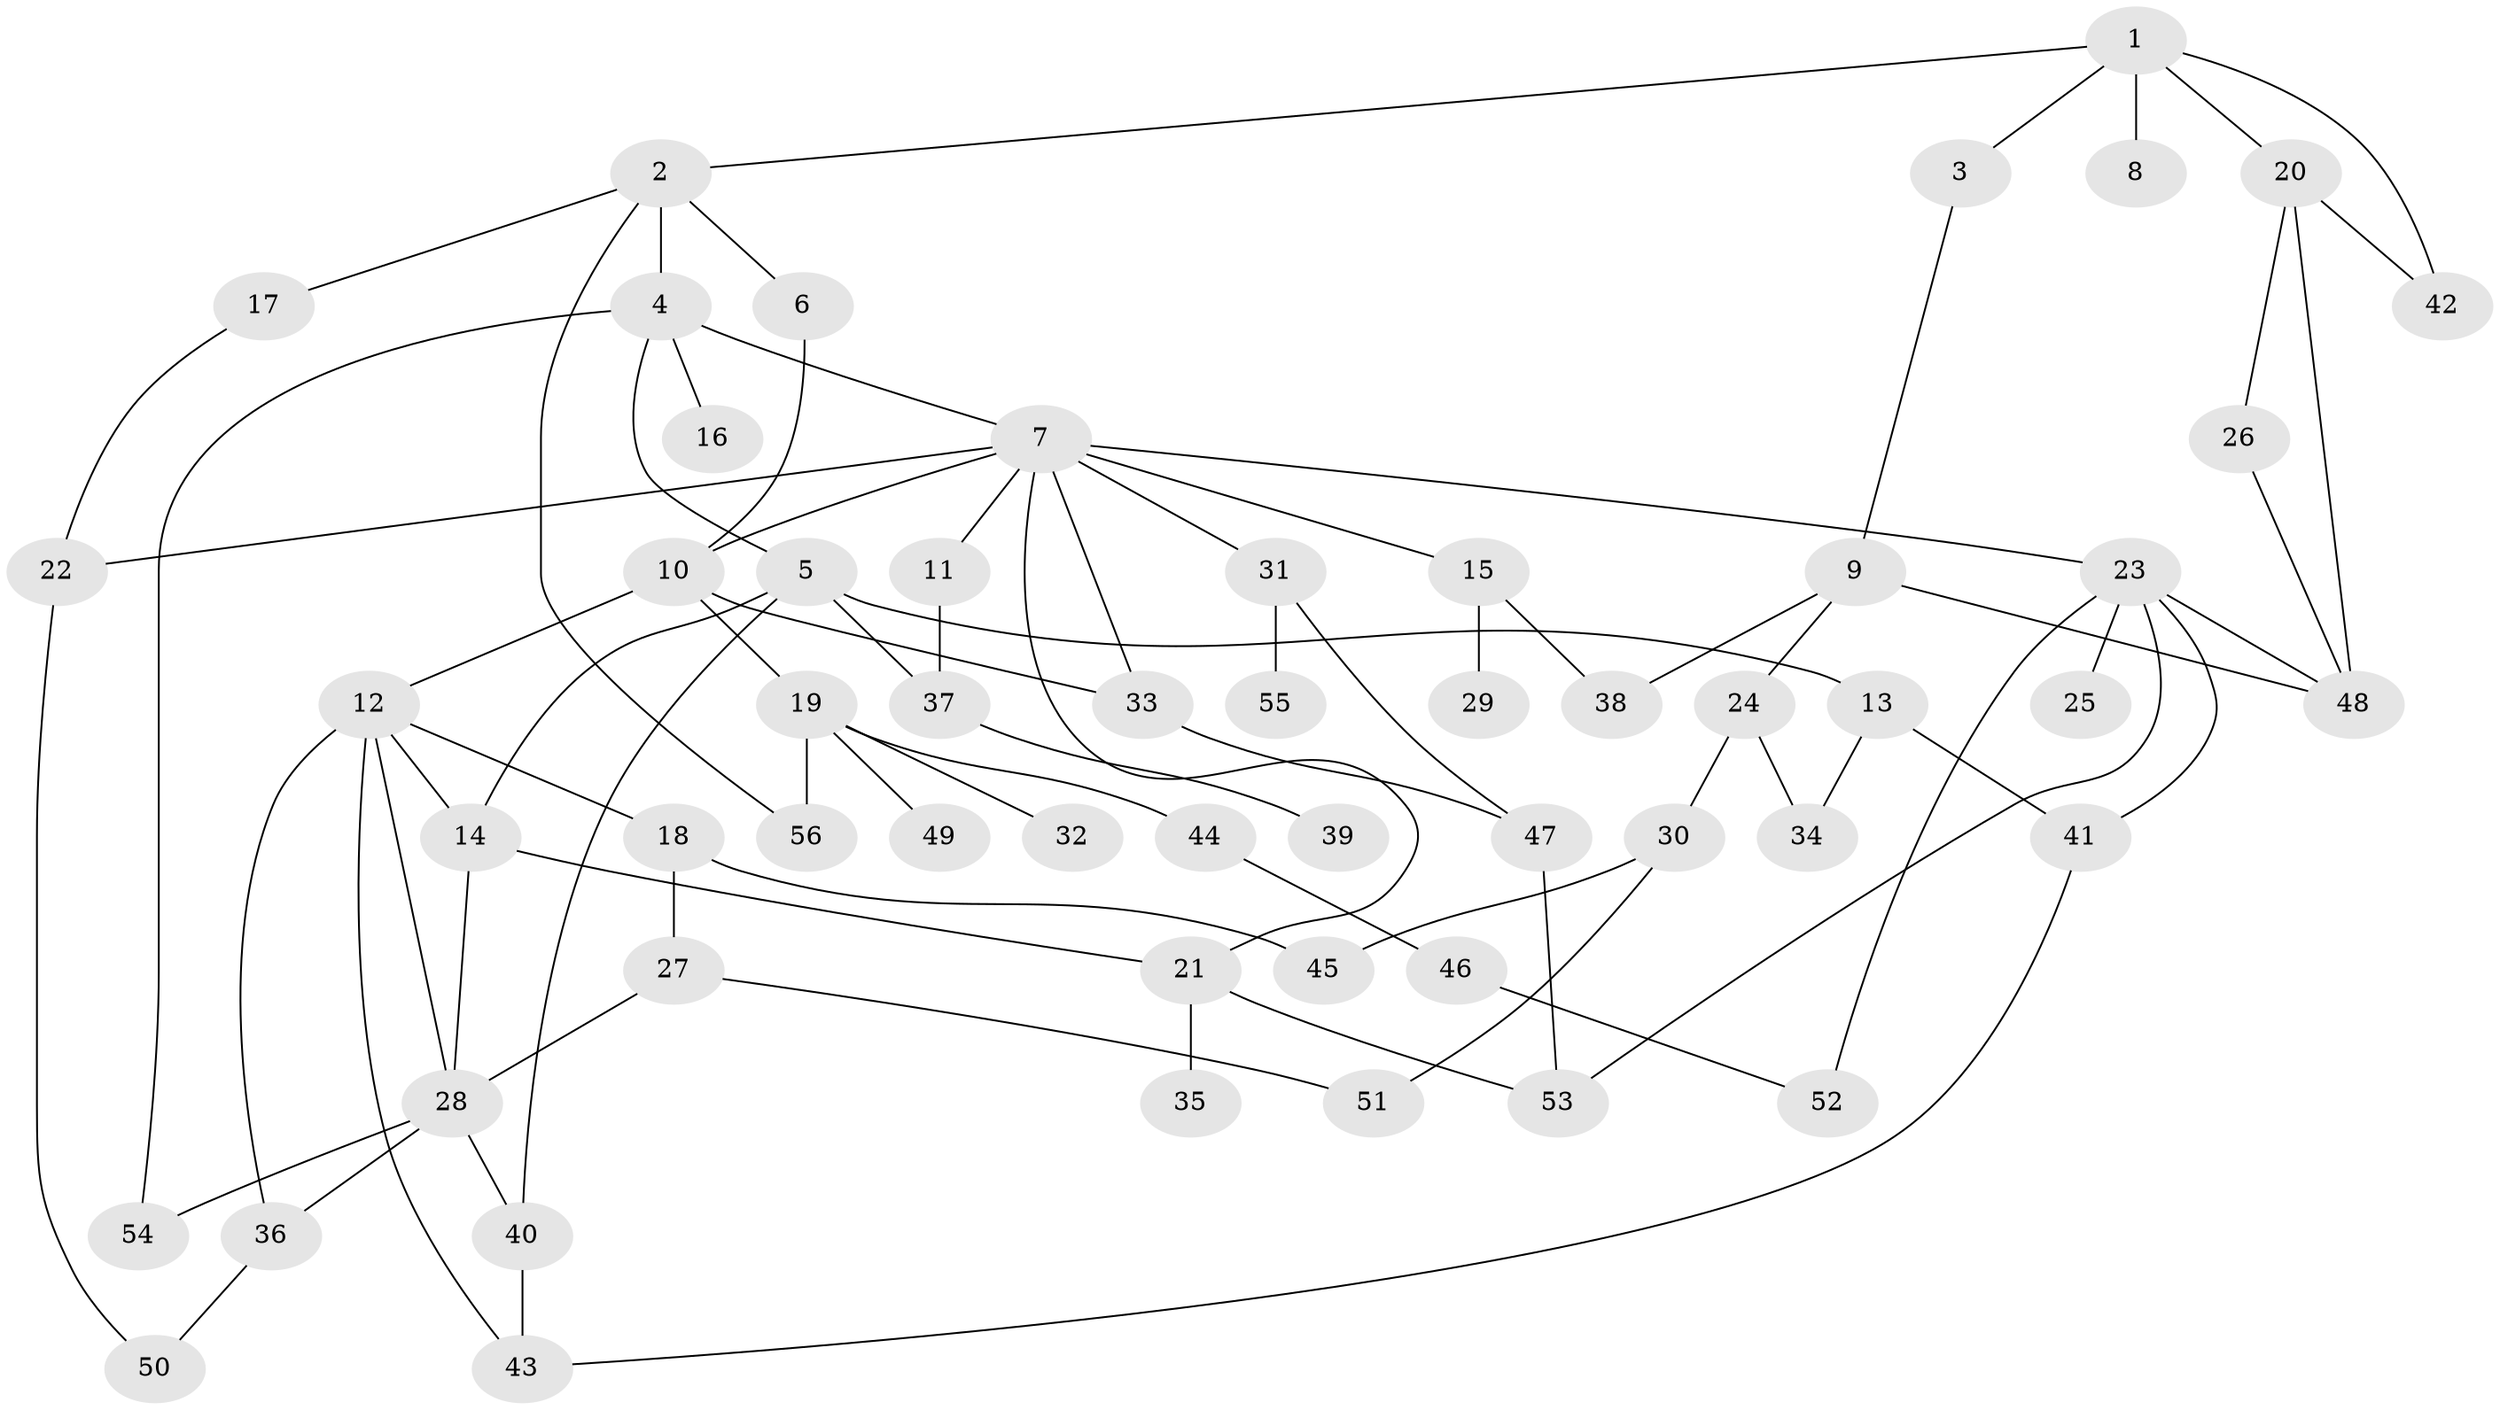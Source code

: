 // Generated by graph-tools (version 1.1) at 2025/10/02/27/25 16:10:55]
// undirected, 56 vertices, 83 edges
graph export_dot {
graph [start="1"]
  node [color=gray90,style=filled];
  1;
  2;
  3;
  4;
  5;
  6;
  7;
  8;
  9;
  10;
  11;
  12;
  13;
  14;
  15;
  16;
  17;
  18;
  19;
  20;
  21;
  22;
  23;
  24;
  25;
  26;
  27;
  28;
  29;
  30;
  31;
  32;
  33;
  34;
  35;
  36;
  37;
  38;
  39;
  40;
  41;
  42;
  43;
  44;
  45;
  46;
  47;
  48;
  49;
  50;
  51;
  52;
  53;
  54;
  55;
  56;
  1 -- 2;
  1 -- 3;
  1 -- 8;
  1 -- 20;
  1 -- 42;
  2 -- 4;
  2 -- 6;
  2 -- 17;
  2 -- 56;
  3 -- 9;
  4 -- 5;
  4 -- 7;
  4 -- 16;
  4 -- 54;
  5 -- 13;
  5 -- 40;
  5 -- 14;
  5 -- 37;
  6 -- 10;
  7 -- 10;
  7 -- 11;
  7 -- 15;
  7 -- 22;
  7 -- 23;
  7 -- 31;
  7 -- 33;
  7 -- 21;
  9 -- 24;
  9 -- 48;
  9 -- 38;
  10 -- 12;
  10 -- 19;
  10 -- 33;
  11 -- 37;
  12 -- 14;
  12 -- 18;
  12 -- 36;
  12 -- 43;
  12 -- 28;
  13 -- 34;
  13 -- 41;
  14 -- 21;
  14 -- 28;
  15 -- 29;
  15 -- 38;
  17 -- 22;
  18 -- 27;
  18 -- 45;
  19 -- 32;
  19 -- 44;
  19 -- 49;
  19 -- 56;
  20 -- 26;
  20 -- 42;
  20 -- 48;
  21 -- 35;
  21 -- 53;
  22 -- 50;
  23 -- 25;
  23 -- 53;
  23 -- 41;
  23 -- 48;
  23 -- 52;
  24 -- 30;
  24 -- 34;
  26 -- 48;
  27 -- 51;
  27 -- 28;
  28 -- 40;
  28 -- 54;
  28 -- 36;
  30 -- 51;
  30 -- 45;
  31 -- 55;
  31 -- 47;
  33 -- 47;
  36 -- 50;
  37 -- 39;
  40 -- 43;
  41 -- 43;
  44 -- 46;
  46 -- 52;
  47 -- 53;
}
